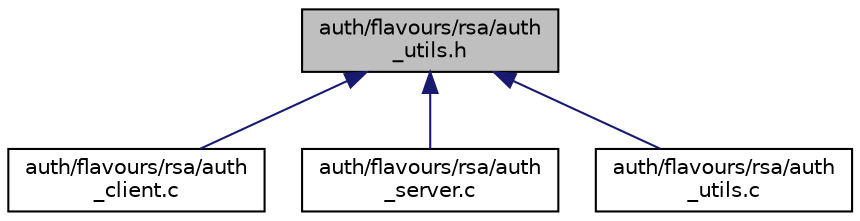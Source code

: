 digraph "auth/flavours/rsa/auth_utils.h"
{
  edge [fontname="Helvetica",fontsize="10",labelfontname="Helvetica",labelfontsize="10"];
  node [fontname="Helvetica",fontsize="10",shape=record];
  Node15 [label="auth/flavours/rsa/auth\l_utils.h",height=0.2,width=0.4,color="black", fillcolor="grey75", style="filled", fontcolor="black"];
  Node15 -> Node16 [dir="back",color="midnightblue",fontsize="10",style="solid",fontname="Helvetica"];
  Node16 [label="auth/flavours/rsa/auth\l_client.c",height=0.2,width=0.4,color="black", fillcolor="white", style="filled",URL="$rsa_2auth__client_8c.html"];
  Node15 -> Node17 [dir="back",color="midnightblue",fontsize="10",style="solid",fontname="Helvetica"];
  Node17 [label="auth/flavours/rsa/auth\l_server.c",height=0.2,width=0.4,color="black", fillcolor="white", style="filled",URL="$rsa_2auth__server_8c.html"];
  Node15 -> Node18 [dir="back",color="midnightblue",fontsize="10",style="solid",fontname="Helvetica"];
  Node18 [label="auth/flavours/rsa/auth\l_utils.c",height=0.2,width=0.4,color="black", fillcolor="white", style="filled",URL="$rsa_2auth__utils_8c.html"];
}
